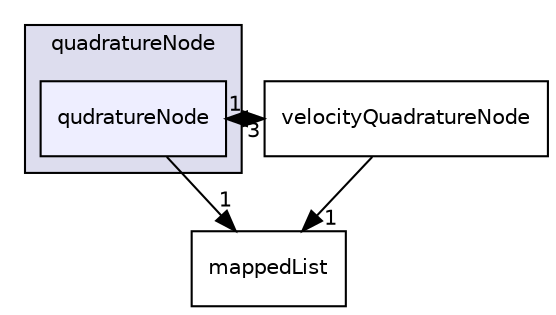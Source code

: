 digraph "qudratureNode" {
  bgcolor=transparent;
  compound=true
  node [ fontsize="10", fontname="Helvetica"];
  edge [ labelfontsize="10", labelfontname="Helvetica"];
  subgraph clusterdir_48cba3f3a1194fdbaf1cf859d335accc {
    graph [ bgcolor="#ddddee", pencolor="black", label="quadratureNode" fontname="Helvetica", fontsize="10", URL="dir_48cba3f3a1194fdbaf1cf859d335accc.html"]
  dir_756cbb30c0965e0e9e886c012f304c82 [shape=box, label="qudratureNode", style="filled", fillcolor="#eeeeff", pencolor="black", URL="dir_756cbb30c0965e0e9e886c012f304c82.html"];
  }
  dir_987bd2a8a4b3ec7be1bd9f4b3cda3f9a [shape=box label="mappedList" URL="dir_987bd2a8a4b3ec7be1bd9f4b3cda3f9a.html"];
  dir_5a4144275028d9f3cbc799aa2d44e310 [shape=box label="velocityQuadratureNode" URL="dir_5a4144275028d9f3cbc799aa2d44e310.html"];
  dir_756cbb30c0965e0e9e886c012f304c82->dir_987bd2a8a4b3ec7be1bd9f4b3cda3f9a [headlabel="1", labeldistance=1.5 headhref="dir_000321_000226.html"];
  dir_756cbb30c0965e0e9e886c012f304c82->dir_5a4144275028d9f3cbc799aa2d44e310 [headlabel="1", labeldistance=1.5 headhref="dir_000321_000345.html"];
  dir_5a4144275028d9f3cbc799aa2d44e310->dir_756cbb30c0965e0e9e886c012f304c82 [headlabel="3", labeldistance=1.5 headhref="dir_000345_000321.html"];
  dir_5a4144275028d9f3cbc799aa2d44e310->dir_987bd2a8a4b3ec7be1bd9f4b3cda3f9a [headlabel="1", labeldistance=1.5 headhref="dir_000345_000226.html"];
}
